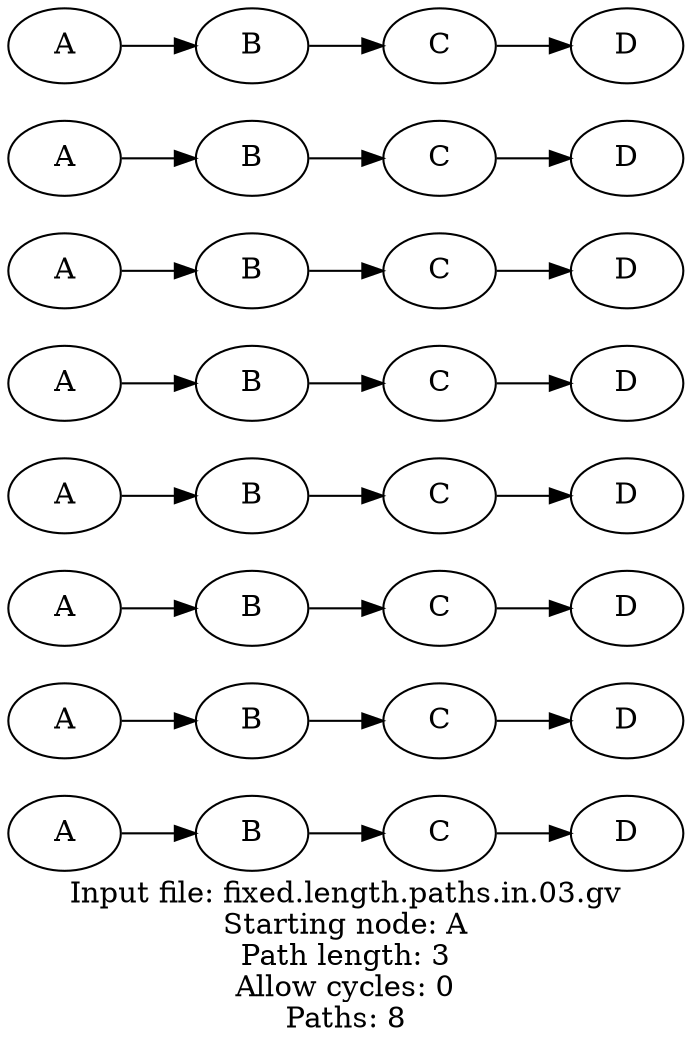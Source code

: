 digraph fixed_length_paths
{
	label = "Input file: fixed.length.paths.in.03.gv\nStarting node: A\nPath length: 3\nAllow cycles: 0\nPaths: 8" rankdir = LR

	"1" [label = "A"]
	"2" [label = "B"]
	"3" [label = "C"]
	"4" [label = "D"]
	"5" [label = "A"]
	"6" [label = "B"]
	"7" [label = "C"]
	"8" [label = "D"]
	"9" [label = "A"]
	"10" [label = "B"]
	"11" [label = "C"]
	"12" [label = "D"]
	"13" [label = "A"]
	"14" [label = "B"]
	"15" [label = "C"]
	"16" [label = "D"]
	"17" [label = "A"]
	"18" [label = "B"]
	"19" [label = "C"]
	"20" [label = "D"]
	"21" [label = "A"]
	"22" [label = "B"]
	"23" [label = "C"]
	"24" [label = "D"]
	"25" [label = "A"]
	"26" [label = "B"]
	"27" [label = "C"]
	"28" [label = "D"]
	"29" [label = "A"]
	"30" [label = "B"]
	"31" [label = "C"]
	"32" [label = "D"]

	"1"  ->  "2"  ->  "3"  ->  "4"
	"5"  ->  "6"  ->  "7"  ->  "8"
	"9"  ->  "10"  ->  "11"  ->  "12"
	"13"  ->  "14"  ->  "15"  ->  "16"
	"17"  ->  "18"  ->  "19"  ->  "20"
	"21"  ->  "22"  ->  "23"  ->  "24"
	"25"  ->  "26"  ->  "27"  ->  "28"
	"29"  ->  "30"  ->  "31"  ->  "32"
}
